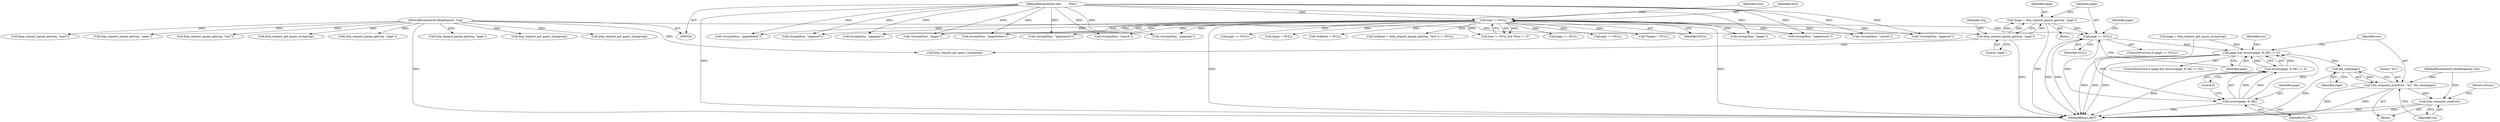 digraph "0_didiwiki_5e5c796617e1712905dc5462b94bd5e6c08d15ea_0@pointer" {
"1000128" [label="(Call,page == NULL)"];
"1000122" [label="(Call,*page = http_request_param_get(req, \"page\"))"];
"1000124" [label="(Call,http_request_param_get(req, \"page\"))"];
"1000101" [label="(MethodParameterIn,HttpRequest  *req)"];
"1000107" [label="(Call,func != NULL)"];
"1000103" [label="(MethodParameterIn,char         *func)"];
"1000136" [label="(Call,page && (access(page, R_OK) == 0))"];
"1000147" [label="(Call,file_read(page))"];
"1000144" [label="(Call,http_response_printf(res, \"%s\", file_read(page)))"];
"1000149" [label="(Call,http_response_send(res))"];
"1000139" [label="(Call,access(page, R_OK))"];
"1000138" [label="(Call,access(page, R_OK) == 0)"];
"1000354" [label="(MethodReturn,RET)"];
"1000154" [label="(Call,!strcmp(func, \"page/set\"))"];
"1000101" [label="(MethodParameterIn,HttpRequest  *req)"];
"1000195" [label="(Call,!strcmp(func, \"page/delete\"))"];
"1000294" [label="(Call,http_request_get_query_string(req))"];
"1000272" [label="(Call,strcmp(func, \"search\"))"];
"1000141" [label="(Identifier,R_OK)"];
"1000117" [label="(Call,strcmp(func, \"page/get\"))"];
"1000138" [label="(Call,access(page, R_OK) == 0)"];
"1000142" [label="(Literal,0)"];
"1000268" [label="(Call,strcmp(func, \"pages\"))"];
"1000140" [label="(Identifier,page)"];
"1000103" [label="(MethodParameterIn,char         *func)"];
"1000108" [label="(Identifier,func)"];
"1000242" [label="(Call,page == NULL)"];
"1000123" [label="(Identifier,page)"];
"1000155" [label="(Call,strcmp(func, \"page/set\"))"];
"1000136" [label="(Call,page && (access(page, R_OK) == 0))"];
"1000203" [label="(Call,http_request_param_get(req, \"page\"))"];
"1000267" [label="(Call,!strcmp(func, \"pages\"))"];
"1000129" [label="(Identifier,page)"];
"1000135" [label="(ControlStructure,if (page && (access(page, R_OK) == 0)))"];
"1000150" [label="(Identifier,res)"];
"1000151" [label="(Return,return;)"];
"1000164" [label="(Call,*page = NULL)"];
"1000124" [label="(Call,http_request_param_get(req, \"page\"))"];
"1000147" [label="(Call,file_read(page))"];
"1000160" [label="(Call,*wikitext = NULL)"];
"1000169" [label="(Call,(wikitext = http_request_param_get(req, \"text\")) != NULL)"];
"1000106" [label="(Call,func != NULL && *func != '\0')"];
"1000112" [label="(Identifier,func)"];
"1000131" [label="(Call,page = http_request_get_query_string(req))"];
"1000133" [label="(Call,http_request_get_query_string(req))"];
"1000107" [label="(Call,func != NULL)"];
"1000230" [label="(Call,!strcmp(func, \"page/exists\"))"];
"1000145" [label="(Identifier,res)"];
"1000149" [label="(Call,http_response_send(res))"];
"1000122" [label="(Call,*page = http_request_param_get(req, \"page\"))"];
"1000128" [label="(Call,page == NULL)"];
"1000271" [label="(Call,!strcmp(func, \"search\"))"];
"1000207" [label="(Call,page == NULL)"];
"1000126" [label="(Literal,\"page\")"];
"1000238" [label="(Call,http_request_param_get(req, \"page\"))"];
"1000196" [label="(Call,strcmp(func, \"page/delete\"))"];
"1000345" [label="(Identifier,res)"];
"1000102" [label="(MethodParameterIn,HttpResponse *res)"];
"1000125" [label="(Identifier,req)"];
"1000132" [label="(Identifier,page)"];
"1000116" [label="(Call,!strcmp(func, \"page/get\"))"];
"1000139" [label="(Call,access(page, R_OK))"];
"1000120" [label="(Block,)"];
"1000212" [label="(Call,http_request_get_query_string(req))"];
"1000137" [label="(Identifier,page)"];
"1000231" [label="(Call,strcmp(func, \"page/exists\"))"];
"1000127" [label="(ControlStructure,if (page == NULL))"];
"1000247" [label="(Call,http_request_get_query_string(req))"];
"1000285" [label="(Call,http_request_param_get(req, \"expr\"))"];
"1000148" [label="(Identifier,page)"];
"1000289" [label="(Call,expr == NULL)"];
"1000146" [label="(Literal,\"%s\")"];
"1000130" [label="(Identifier,NULL)"];
"1000277" [label="(Call,**pages = NULL)"];
"1000143" [label="(Block,)"];
"1000109" [label="(Identifier,NULL)"];
"1000179" [label="(Call,http_request_param_get(req, \"page\"))"];
"1000172" [label="(Call,http_request_param_get(req, \"text\"))"];
"1000144" [label="(Call,http_response_printf(res, \"%s\", file_read(page)))"];
"1000128" -> "1000127"  [label="AST: "];
"1000128" -> "1000130"  [label="CFG: "];
"1000129" -> "1000128"  [label="AST: "];
"1000130" -> "1000128"  [label="AST: "];
"1000132" -> "1000128"  [label="CFG: "];
"1000137" -> "1000128"  [label="CFG: "];
"1000128" -> "1000354"  [label="DDG: "];
"1000128" -> "1000354"  [label="DDG: "];
"1000122" -> "1000128"  [label="DDG: "];
"1000107" -> "1000128"  [label="DDG: "];
"1000128" -> "1000136"  [label="DDG: "];
"1000128" -> "1000139"  [label="DDG: "];
"1000122" -> "1000120"  [label="AST: "];
"1000122" -> "1000124"  [label="CFG: "];
"1000123" -> "1000122"  [label="AST: "];
"1000124" -> "1000122"  [label="AST: "];
"1000129" -> "1000122"  [label="CFG: "];
"1000122" -> "1000354"  [label="DDG: "];
"1000124" -> "1000122"  [label="DDG: "];
"1000124" -> "1000122"  [label="DDG: "];
"1000124" -> "1000126"  [label="CFG: "];
"1000125" -> "1000124"  [label="AST: "];
"1000126" -> "1000124"  [label="AST: "];
"1000124" -> "1000354"  [label="DDG: "];
"1000101" -> "1000124"  [label="DDG: "];
"1000124" -> "1000133"  [label="DDG: "];
"1000101" -> "1000100"  [label="AST: "];
"1000101" -> "1000354"  [label="DDG: "];
"1000101" -> "1000133"  [label="DDG: "];
"1000101" -> "1000172"  [label="DDG: "];
"1000101" -> "1000179"  [label="DDG: "];
"1000101" -> "1000203"  [label="DDG: "];
"1000101" -> "1000212"  [label="DDG: "];
"1000101" -> "1000238"  [label="DDG: "];
"1000101" -> "1000247"  [label="DDG: "];
"1000101" -> "1000285"  [label="DDG: "];
"1000101" -> "1000294"  [label="DDG: "];
"1000107" -> "1000106"  [label="AST: "];
"1000107" -> "1000109"  [label="CFG: "];
"1000108" -> "1000107"  [label="AST: "];
"1000109" -> "1000107"  [label="AST: "];
"1000112" -> "1000107"  [label="CFG: "];
"1000106" -> "1000107"  [label="CFG: "];
"1000107" -> "1000354"  [label="DDG: "];
"1000107" -> "1000354"  [label="DDG: "];
"1000107" -> "1000106"  [label="DDG: "];
"1000107" -> "1000106"  [label="DDG: "];
"1000103" -> "1000107"  [label="DDG: "];
"1000107" -> "1000116"  [label="DDG: "];
"1000107" -> "1000117"  [label="DDG: "];
"1000107" -> "1000154"  [label="DDG: "];
"1000107" -> "1000155"  [label="DDG: "];
"1000107" -> "1000160"  [label="DDG: "];
"1000107" -> "1000164"  [label="DDG: "];
"1000107" -> "1000169"  [label="DDG: "];
"1000107" -> "1000195"  [label="DDG: "];
"1000107" -> "1000196"  [label="DDG: "];
"1000107" -> "1000207"  [label="DDG: "];
"1000107" -> "1000230"  [label="DDG: "];
"1000107" -> "1000231"  [label="DDG: "];
"1000107" -> "1000242"  [label="DDG: "];
"1000107" -> "1000267"  [label="DDG: "];
"1000107" -> "1000268"  [label="DDG: "];
"1000107" -> "1000271"  [label="DDG: "];
"1000107" -> "1000272"  [label="DDG: "];
"1000107" -> "1000277"  [label="DDG: "];
"1000107" -> "1000289"  [label="DDG: "];
"1000103" -> "1000100"  [label="AST: "];
"1000103" -> "1000354"  [label="DDG: "];
"1000103" -> "1000116"  [label="DDG: "];
"1000103" -> "1000117"  [label="DDG: "];
"1000103" -> "1000154"  [label="DDG: "];
"1000103" -> "1000155"  [label="DDG: "];
"1000103" -> "1000195"  [label="DDG: "];
"1000103" -> "1000196"  [label="DDG: "];
"1000103" -> "1000230"  [label="DDG: "];
"1000103" -> "1000231"  [label="DDG: "];
"1000103" -> "1000267"  [label="DDG: "];
"1000103" -> "1000268"  [label="DDG: "];
"1000103" -> "1000271"  [label="DDG: "];
"1000103" -> "1000272"  [label="DDG: "];
"1000136" -> "1000135"  [label="AST: "];
"1000136" -> "1000137"  [label="CFG: "];
"1000136" -> "1000138"  [label="CFG: "];
"1000137" -> "1000136"  [label="AST: "];
"1000138" -> "1000136"  [label="AST: "];
"1000145" -> "1000136"  [label="CFG: "];
"1000345" -> "1000136"  [label="CFG: "];
"1000136" -> "1000354"  [label="DDG: "];
"1000136" -> "1000354"  [label="DDG: "];
"1000136" -> "1000354"  [label="DDG: "];
"1000131" -> "1000136"  [label="DDG: "];
"1000139" -> "1000136"  [label="DDG: "];
"1000138" -> "1000136"  [label="DDG: "];
"1000138" -> "1000136"  [label="DDG: "];
"1000136" -> "1000147"  [label="DDG: "];
"1000147" -> "1000144"  [label="AST: "];
"1000147" -> "1000148"  [label="CFG: "];
"1000148" -> "1000147"  [label="AST: "];
"1000144" -> "1000147"  [label="CFG: "];
"1000147" -> "1000354"  [label="DDG: "];
"1000147" -> "1000144"  [label="DDG: "];
"1000144" -> "1000143"  [label="AST: "];
"1000145" -> "1000144"  [label="AST: "];
"1000146" -> "1000144"  [label="AST: "];
"1000150" -> "1000144"  [label="CFG: "];
"1000144" -> "1000354"  [label="DDG: "];
"1000144" -> "1000354"  [label="DDG: "];
"1000102" -> "1000144"  [label="DDG: "];
"1000144" -> "1000149"  [label="DDG: "];
"1000149" -> "1000143"  [label="AST: "];
"1000149" -> "1000150"  [label="CFG: "];
"1000150" -> "1000149"  [label="AST: "];
"1000151" -> "1000149"  [label="CFG: "];
"1000149" -> "1000354"  [label="DDG: "];
"1000149" -> "1000354"  [label="DDG: "];
"1000102" -> "1000149"  [label="DDG: "];
"1000139" -> "1000138"  [label="AST: "];
"1000139" -> "1000141"  [label="CFG: "];
"1000140" -> "1000139"  [label="AST: "];
"1000141" -> "1000139"  [label="AST: "];
"1000142" -> "1000139"  [label="CFG: "];
"1000139" -> "1000354"  [label="DDG: "];
"1000139" -> "1000138"  [label="DDG: "];
"1000139" -> "1000138"  [label="DDG: "];
"1000131" -> "1000139"  [label="DDG: "];
"1000138" -> "1000142"  [label="CFG: "];
"1000142" -> "1000138"  [label="AST: "];
"1000138" -> "1000354"  [label="DDG: "];
}
